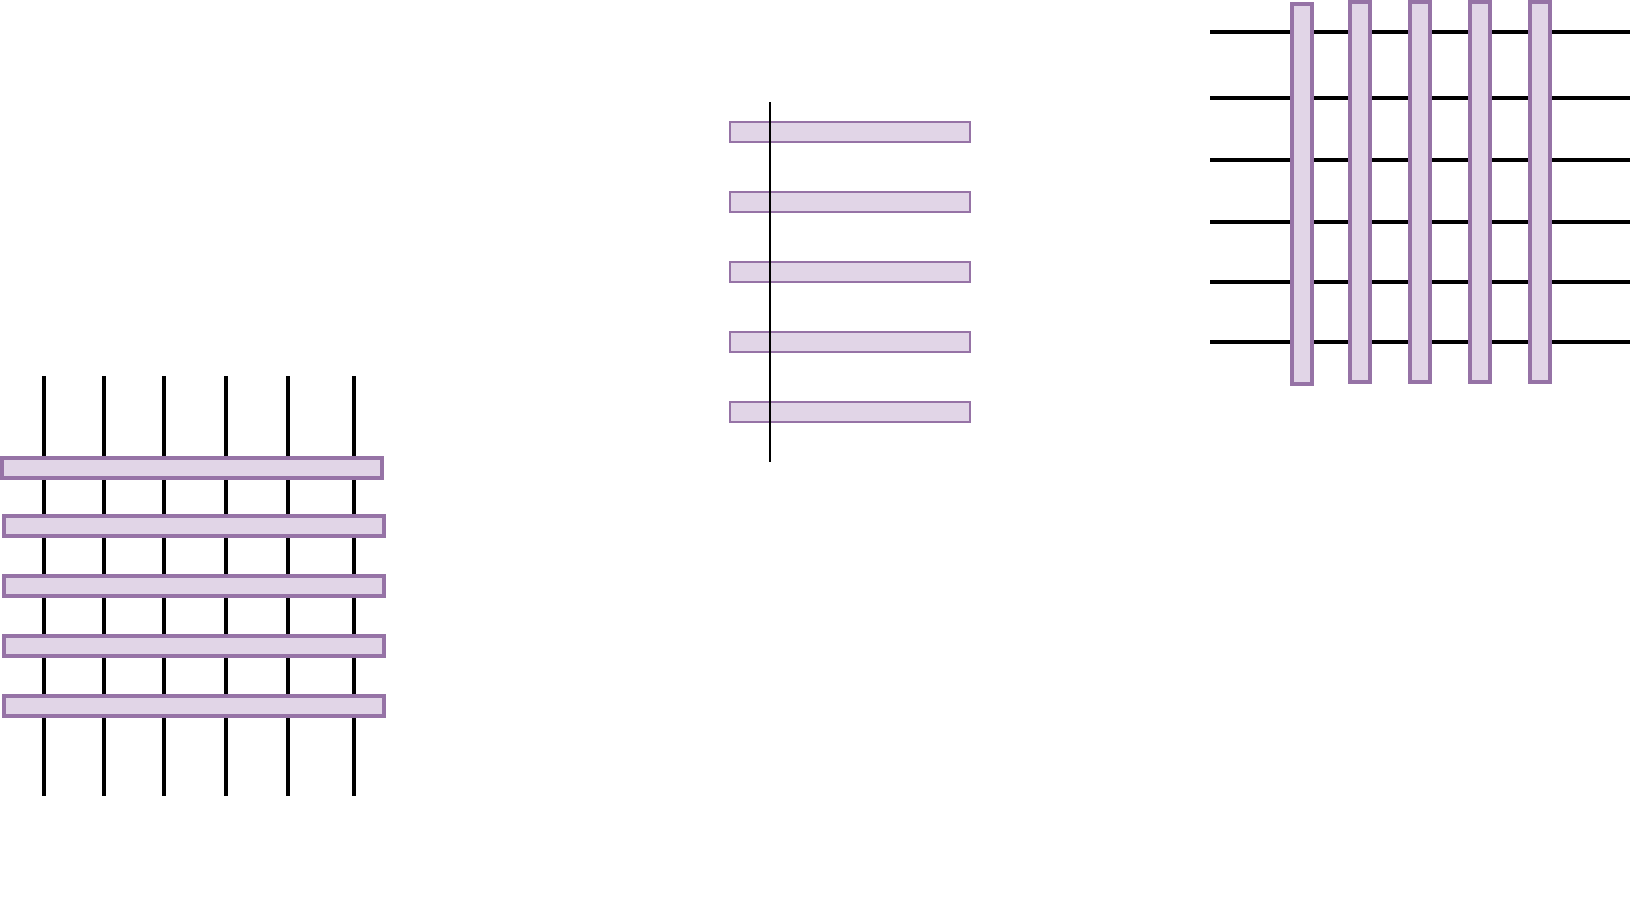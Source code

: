 <mxfile version="12.1.9" type="github" pages="1"><diagram id="ucN_eq42EwhsVekuWUfu" name="第 1 页"><mxGraphModel dx="1971" dy="680" grid="1" gridSize="10" guides="1" tooltips="1" connect="1" arrows="1" fold="1" page="1" pageScale="1" pageWidth="1169" pageHeight="827" math="0" shadow="0"><root><mxCell id="0"/><mxCell id="1" parent="0"/><mxCell id="b7vhbKfn63qTptd5rGrX-1" value="" style="rounded=0;whiteSpace=wrap;html=1;fillColor=#e1d5e7;strokeColor=#9673a6;" vertex="1" parent="1"><mxGeometry x="-210" y="100" width="120" height="10" as="geometry"/></mxCell><mxCell id="b7vhbKfn63qTptd5rGrX-2" value="" style="rounded=0;whiteSpace=wrap;html=1;fillColor=#e1d5e7;strokeColor=#9673a6;" vertex="1" parent="1"><mxGeometry x="-210" y="135" width="120" height="10" as="geometry"/></mxCell><mxCell id="b7vhbKfn63qTptd5rGrX-3" value="" style="rounded=0;whiteSpace=wrap;html=1;fillColor=#e1d5e7;strokeColor=#9673a6;" vertex="1" parent="1"><mxGeometry x="-210" y="170" width="120" height="10" as="geometry"/></mxCell><mxCell id="b7vhbKfn63qTptd5rGrX-4" value="" style="rounded=0;whiteSpace=wrap;html=1;fillColor=#e1d5e7;strokeColor=#9673a6;" vertex="1" parent="1"><mxGeometry x="-210" y="205" width="120" height="10" as="geometry"/></mxCell><mxCell id="b7vhbKfn63qTptd5rGrX-5" value="" style="rounded=0;whiteSpace=wrap;html=1;fillColor=#e1d5e7;strokeColor=#9673a6;" vertex="1" parent="1"><mxGeometry x="-210" y="240" width="120" height="10" as="geometry"/></mxCell><mxCell id="b7vhbKfn63qTptd5rGrX-6" value="" style="endArrow=none;html=1;" edge="1" parent="1"><mxGeometry width="50" height="50" relative="1" as="geometry"><mxPoint x="-190" y="270" as="sourcePoint"/><mxPoint x="-190" y="90" as="targetPoint"/></mxGeometry></mxCell><mxCell id="b7vhbKfn63qTptd5rGrX-12" value="" style="endArrow=none;html=1;strokeWidth=2;" edge="1" parent="1"><mxGeometry width="50" height="50" relative="1" as="geometry"><mxPoint x="240" y="55" as="sourcePoint"/><mxPoint x="30" y="55" as="targetPoint"/></mxGeometry></mxCell><mxCell id="b7vhbKfn63qTptd5rGrX-17" value="" style="endArrow=none;html=1;strokeWidth=2;" edge="1" parent="1"><mxGeometry width="50" height="50" relative="1" as="geometry"><mxPoint x="240" y="88" as="sourcePoint"/><mxPoint x="30" y="88" as="targetPoint"/></mxGeometry></mxCell><mxCell id="b7vhbKfn63qTptd5rGrX-18" value="" style="endArrow=none;html=1;strokeWidth=2;" edge="1" parent="1"><mxGeometry width="50" height="50" relative="1" as="geometry"><mxPoint x="240" y="119" as="sourcePoint"/><mxPoint x="30" y="119" as="targetPoint"/></mxGeometry></mxCell><mxCell id="b7vhbKfn63qTptd5rGrX-19" value="" style="endArrow=none;html=1;strokeWidth=2;" edge="1" parent="1"><mxGeometry width="50" height="50" relative="1" as="geometry"><mxPoint x="240" y="150" as="sourcePoint"/><mxPoint x="30" y="150" as="targetPoint"/></mxGeometry></mxCell><mxCell id="b7vhbKfn63qTptd5rGrX-20" value="" style="endArrow=none;html=1;strokeWidth=2;" edge="1" parent="1"><mxGeometry width="50" height="50" relative="1" as="geometry"><mxPoint x="240" y="180" as="sourcePoint"/><mxPoint x="30" y="180" as="targetPoint"/></mxGeometry></mxCell><mxCell id="b7vhbKfn63qTptd5rGrX-21" value="" style="endArrow=none;html=1;strokeWidth=2;" edge="1" parent="1"><mxGeometry width="50" height="50" relative="1" as="geometry"><mxPoint x="240" y="210" as="sourcePoint"/><mxPoint x="30" y="210" as="targetPoint"/></mxGeometry></mxCell><mxCell id="b7vhbKfn63qTptd5rGrX-7" value="" style="rounded=0;whiteSpace=wrap;html=1;fillColor=#e1d5e7;strokeColor=#9673a6;rotation=-90;strokeWidth=2;" vertex="1" parent="1"><mxGeometry x="-19" y="131" width="190" height="10" as="geometry"/></mxCell><mxCell id="b7vhbKfn63qTptd5rGrX-13" value="" style="rounded=0;whiteSpace=wrap;html=1;fillColor=#e1d5e7;strokeColor=#9673a6;rotation=-90;strokeWidth=2;" vertex="1" parent="1"><mxGeometry x="10" y="130" width="190" height="10" as="geometry"/></mxCell><mxCell id="b7vhbKfn63qTptd5rGrX-14" value="" style="rounded=0;whiteSpace=wrap;html=1;fillColor=#e1d5e7;strokeColor=#9673a6;rotation=-90;strokeWidth=2;" vertex="1" parent="1"><mxGeometry x="40" y="130" width="190" height="10" as="geometry"/></mxCell><mxCell id="b7vhbKfn63qTptd5rGrX-15" value="" style="rounded=0;whiteSpace=wrap;html=1;fillColor=#e1d5e7;strokeColor=#9673a6;rotation=-90;strokeWidth=2;" vertex="1" parent="1"><mxGeometry x="70" y="130" width="190" height="10" as="geometry"/></mxCell><mxCell id="b7vhbKfn63qTptd5rGrX-16" value="" style="rounded=0;whiteSpace=wrap;html=1;fillColor=#e1d5e7;strokeColor=#9673a6;rotation=-90;strokeWidth=2;" vertex="1" parent="1"><mxGeometry x="100" y="130" width="190" height="10" as="geometry"/></mxCell><mxCell id="b7vhbKfn63qTptd5rGrX-35" value="" style="group;rotation=90;" vertex="1" connectable="0" parent="1"><mxGeometry x="-630" y="255" width="309" height="155" as="geometry"/></mxCell><mxCell id="b7vhbKfn63qTptd5rGrX-24" value="" style="endArrow=none;html=1;strokeWidth=2;" edge="1" parent="b7vhbKfn63qTptd5rGrX-35"><mxGeometry width="50" height="50" relative="1" as="geometry"><mxPoint x="232" y="182" as="sourcePoint"/><mxPoint x="232" y="-28" as="targetPoint"/></mxGeometry></mxCell><mxCell id="b7vhbKfn63qTptd5rGrX-25" value="" style="endArrow=none;html=1;strokeWidth=2;" edge="1" parent="b7vhbKfn63qTptd5rGrX-35"><mxGeometry width="50" height="50" relative="1" as="geometry"><mxPoint x="199" y="182" as="sourcePoint"/><mxPoint x="199" y="-28" as="targetPoint"/></mxGeometry></mxCell><mxCell id="b7vhbKfn63qTptd5rGrX-26" value="" style="endArrow=none;html=1;strokeWidth=2;" edge="1" parent="b7vhbKfn63qTptd5rGrX-35"><mxGeometry width="50" height="50" relative="1" as="geometry"><mxPoint x="168" y="182" as="sourcePoint"/><mxPoint x="168" y="-28" as="targetPoint"/></mxGeometry></mxCell><mxCell id="b7vhbKfn63qTptd5rGrX-27" value="" style="endArrow=none;html=1;strokeWidth=2;" edge="1" parent="b7vhbKfn63qTptd5rGrX-35"><mxGeometry width="50" height="50" relative="1" as="geometry"><mxPoint x="137" y="182" as="sourcePoint"/><mxPoint x="137" y="-28" as="targetPoint"/></mxGeometry></mxCell><mxCell id="b7vhbKfn63qTptd5rGrX-28" value="" style="endArrow=none;html=1;strokeWidth=2;" edge="1" parent="b7vhbKfn63qTptd5rGrX-35"><mxGeometry width="50" height="50" relative="1" as="geometry"><mxPoint x="107" y="182" as="sourcePoint"/><mxPoint x="107" y="-28" as="targetPoint"/></mxGeometry></mxCell><mxCell id="b7vhbKfn63qTptd5rGrX-29" value="" style="endArrow=none;html=1;strokeWidth=2;" edge="1" parent="b7vhbKfn63qTptd5rGrX-35"><mxGeometry width="50" height="50" relative="1" as="geometry"><mxPoint x="77" y="182" as="sourcePoint"/><mxPoint x="77" y="-28" as="targetPoint"/></mxGeometry></mxCell><mxCell id="b7vhbKfn63qTptd5rGrX-30" value="" style="rounded=0;whiteSpace=wrap;html=1;fillColor=#e1d5e7;strokeColor=#9673a6;rotation=0;strokeWidth=2;" vertex="1" parent="b7vhbKfn63qTptd5rGrX-35"><mxGeometry x="56" y="13" width="190" height="10" as="geometry"/></mxCell><mxCell id="b7vhbKfn63qTptd5rGrX-31" value="" style="rounded=0;whiteSpace=wrap;html=1;fillColor=#e1d5e7;strokeColor=#9673a6;rotation=0;strokeWidth=2;" vertex="1" parent="b7vhbKfn63qTptd5rGrX-35"><mxGeometry x="57" y="42" width="190" height="10" as="geometry"/></mxCell><mxCell id="b7vhbKfn63qTptd5rGrX-32" value="" style="rounded=0;whiteSpace=wrap;html=1;fillColor=#e1d5e7;strokeColor=#9673a6;rotation=0;strokeWidth=2;" vertex="1" parent="b7vhbKfn63qTptd5rGrX-35"><mxGeometry x="57" y="72" width="190" height="10" as="geometry"/></mxCell><mxCell id="b7vhbKfn63qTptd5rGrX-33" value="" style="rounded=0;whiteSpace=wrap;html=1;fillColor=#e1d5e7;strokeColor=#9673a6;rotation=0;strokeWidth=2;" vertex="1" parent="b7vhbKfn63qTptd5rGrX-35"><mxGeometry x="57" y="102" width="190" height="10" as="geometry"/></mxCell><mxCell id="b7vhbKfn63qTptd5rGrX-34" value="" style="rounded=0;whiteSpace=wrap;html=1;fillColor=#e1d5e7;strokeColor=#9673a6;rotation=0;strokeWidth=2;" vertex="1" parent="b7vhbKfn63qTptd5rGrX-35"><mxGeometry x="57" y="132" width="190" height="10" as="geometry"/></mxCell></root></mxGraphModel></diagram></mxfile>